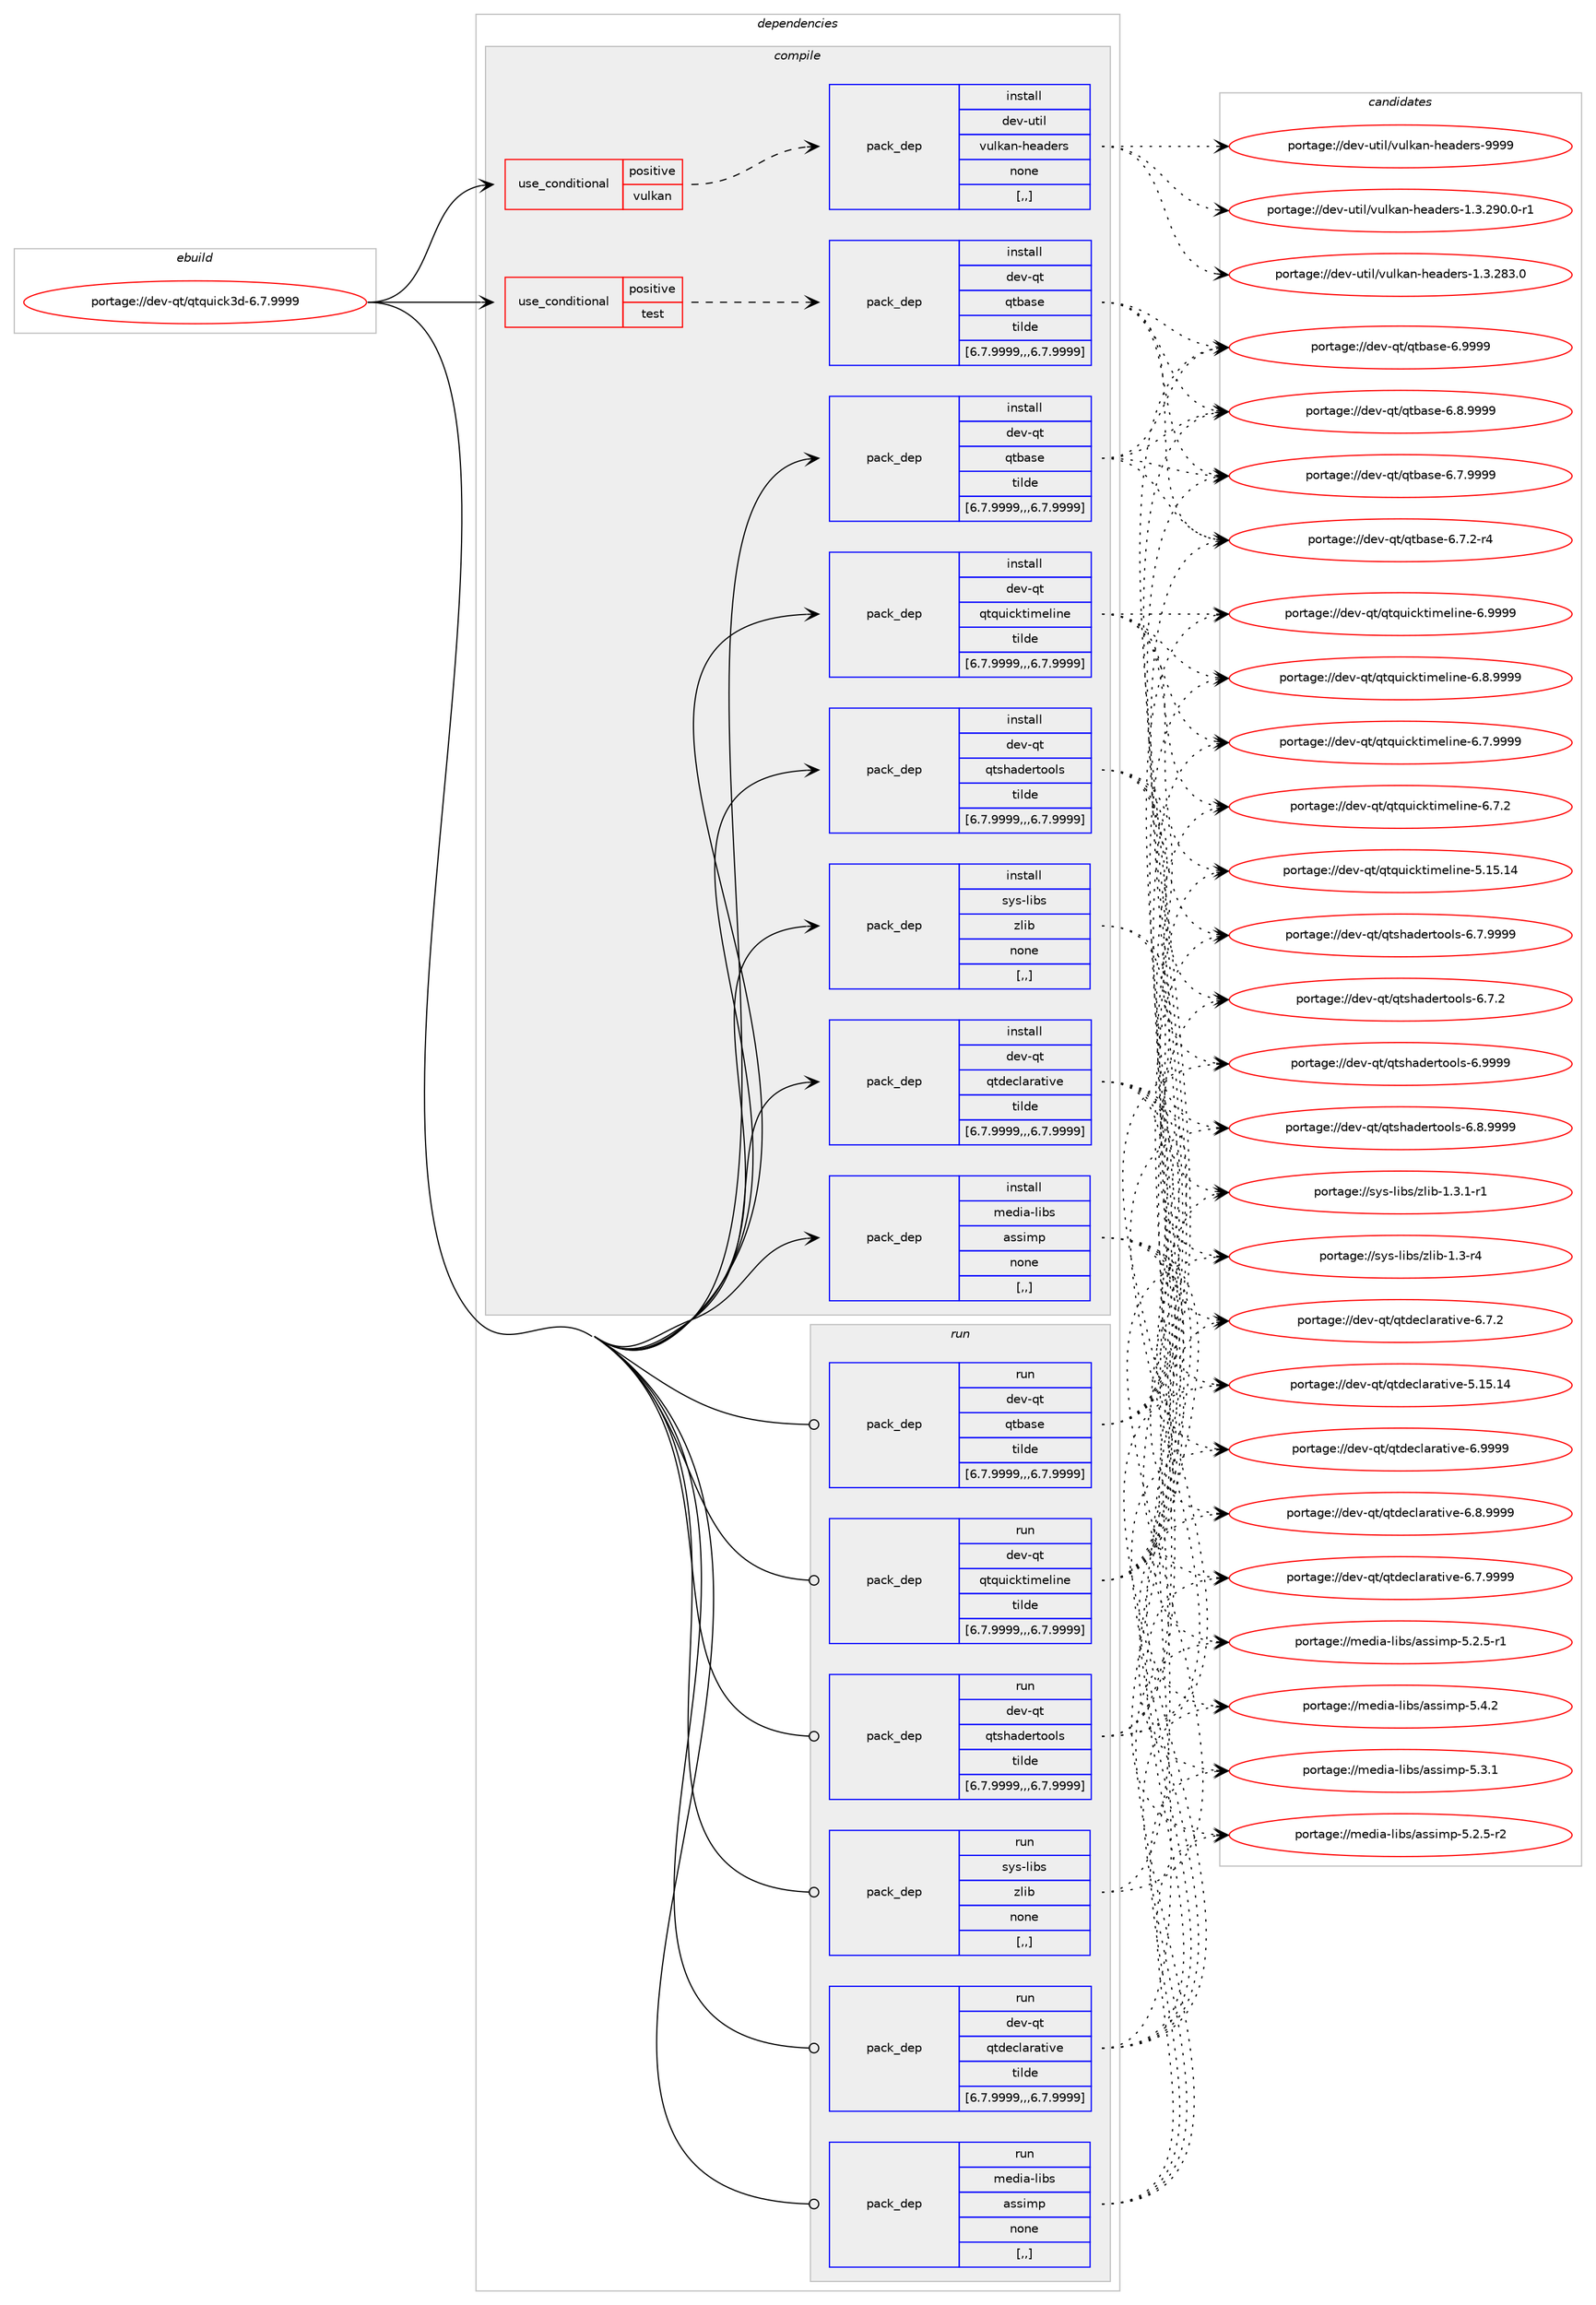 digraph prolog {

# *************
# Graph options
# *************

newrank=true;
concentrate=true;
compound=true;
graph [rankdir=LR,fontname=Helvetica,fontsize=10,ranksep=1.5];#, ranksep=2.5, nodesep=0.2];
edge  [arrowhead=vee];
node  [fontname=Helvetica,fontsize=10];

# **********
# The ebuild
# **********

subgraph cluster_leftcol {
color=gray;
label=<<i>ebuild</i>>;
id [label="portage://dev-qt/qtquick3d-6.7.9999", color=red, width=4, href="../dev-qt/qtquick3d-6.7.9999.svg"];
}

# ****************
# The dependencies
# ****************

subgraph cluster_midcol {
color=gray;
label=<<i>dependencies</i>>;
subgraph cluster_compile {
fillcolor="#eeeeee";
style=filled;
label=<<i>compile</i>>;
subgraph cond173030 {
dependency665976 [label=<<TABLE BORDER="0" CELLBORDER="1" CELLSPACING="0" CELLPADDING="4"><TR><TD ROWSPAN="3" CELLPADDING="10">use_conditional</TD></TR><TR><TD>positive</TD></TR><TR><TD>test</TD></TR></TABLE>>, shape=none, color=red];
subgraph pack488079 {
dependency665977 [label=<<TABLE BORDER="0" CELLBORDER="1" CELLSPACING="0" CELLPADDING="4" WIDTH="220"><TR><TD ROWSPAN="6" CELLPADDING="30">pack_dep</TD></TR><TR><TD WIDTH="110">install</TD></TR><TR><TD>dev-qt</TD></TR><TR><TD>qtbase</TD></TR><TR><TD>tilde</TD></TR><TR><TD>[6.7.9999,,,6.7.9999]</TD></TR></TABLE>>, shape=none, color=blue];
}
dependency665976:e -> dependency665977:w [weight=20,style="dashed",arrowhead="vee"];
}
id:e -> dependency665976:w [weight=20,style="solid",arrowhead="vee"];
subgraph cond173031 {
dependency665978 [label=<<TABLE BORDER="0" CELLBORDER="1" CELLSPACING="0" CELLPADDING="4"><TR><TD ROWSPAN="3" CELLPADDING="10">use_conditional</TD></TR><TR><TD>positive</TD></TR><TR><TD>vulkan</TD></TR></TABLE>>, shape=none, color=red];
subgraph pack488080 {
dependency665979 [label=<<TABLE BORDER="0" CELLBORDER="1" CELLSPACING="0" CELLPADDING="4" WIDTH="220"><TR><TD ROWSPAN="6" CELLPADDING="30">pack_dep</TD></TR><TR><TD WIDTH="110">install</TD></TR><TR><TD>dev-util</TD></TR><TR><TD>vulkan-headers</TD></TR><TR><TD>none</TD></TR><TR><TD>[,,]</TD></TR></TABLE>>, shape=none, color=blue];
}
dependency665978:e -> dependency665979:w [weight=20,style="dashed",arrowhead="vee"];
}
id:e -> dependency665978:w [weight=20,style="solid",arrowhead="vee"];
subgraph pack488081 {
dependency665980 [label=<<TABLE BORDER="0" CELLBORDER="1" CELLSPACING="0" CELLPADDING="4" WIDTH="220"><TR><TD ROWSPAN="6" CELLPADDING="30">pack_dep</TD></TR><TR><TD WIDTH="110">install</TD></TR><TR><TD>dev-qt</TD></TR><TR><TD>qtbase</TD></TR><TR><TD>tilde</TD></TR><TR><TD>[6.7.9999,,,6.7.9999]</TD></TR></TABLE>>, shape=none, color=blue];
}
id:e -> dependency665980:w [weight=20,style="solid",arrowhead="vee"];
subgraph pack488082 {
dependency665981 [label=<<TABLE BORDER="0" CELLBORDER="1" CELLSPACING="0" CELLPADDING="4" WIDTH="220"><TR><TD ROWSPAN="6" CELLPADDING="30">pack_dep</TD></TR><TR><TD WIDTH="110">install</TD></TR><TR><TD>dev-qt</TD></TR><TR><TD>qtdeclarative</TD></TR><TR><TD>tilde</TD></TR><TR><TD>[6.7.9999,,,6.7.9999]</TD></TR></TABLE>>, shape=none, color=blue];
}
id:e -> dependency665981:w [weight=20,style="solid",arrowhead="vee"];
subgraph pack488083 {
dependency665982 [label=<<TABLE BORDER="0" CELLBORDER="1" CELLSPACING="0" CELLPADDING="4" WIDTH="220"><TR><TD ROWSPAN="6" CELLPADDING="30">pack_dep</TD></TR><TR><TD WIDTH="110">install</TD></TR><TR><TD>dev-qt</TD></TR><TR><TD>qtquicktimeline</TD></TR><TR><TD>tilde</TD></TR><TR><TD>[6.7.9999,,,6.7.9999]</TD></TR></TABLE>>, shape=none, color=blue];
}
id:e -> dependency665982:w [weight=20,style="solid",arrowhead="vee"];
subgraph pack488084 {
dependency665983 [label=<<TABLE BORDER="0" CELLBORDER="1" CELLSPACING="0" CELLPADDING="4" WIDTH="220"><TR><TD ROWSPAN="6" CELLPADDING="30">pack_dep</TD></TR><TR><TD WIDTH="110">install</TD></TR><TR><TD>dev-qt</TD></TR><TR><TD>qtshadertools</TD></TR><TR><TD>tilde</TD></TR><TR><TD>[6.7.9999,,,6.7.9999]</TD></TR></TABLE>>, shape=none, color=blue];
}
id:e -> dependency665983:w [weight=20,style="solid",arrowhead="vee"];
subgraph pack488085 {
dependency665984 [label=<<TABLE BORDER="0" CELLBORDER="1" CELLSPACING="0" CELLPADDING="4" WIDTH="220"><TR><TD ROWSPAN="6" CELLPADDING="30">pack_dep</TD></TR><TR><TD WIDTH="110">install</TD></TR><TR><TD>media-libs</TD></TR><TR><TD>assimp</TD></TR><TR><TD>none</TD></TR><TR><TD>[,,]</TD></TR></TABLE>>, shape=none, color=blue];
}
id:e -> dependency665984:w [weight=20,style="solid",arrowhead="vee"];
subgraph pack488086 {
dependency665985 [label=<<TABLE BORDER="0" CELLBORDER="1" CELLSPACING="0" CELLPADDING="4" WIDTH="220"><TR><TD ROWSPAN="6" CELLPADDING="30">pack_dep</TD></TR><TR><TD WIDTH="110">install</TD></TR><TR><TD>sys-libs</TD></TR><TR><TD>zlib</TD></TR><TR><TD>none</TD></TR><TR><TD>[,,]</TD></TR></TABLE>>, shape=none, color=blue];
}
id:e -> dependency665985:w [weight=20,style="solid",arrowhead="vee"];
}
subgraph cluster_compileandrun {
fillcolor="#eeeeee";
style=filled;
label=<<i>compile and run</i>>;
}
subgraph cluster_run {
fillcolor="#eeeeee";
style=filled;
label=<<i>run</i>>;
subgraph pack488087 {
dependency665986 [label=<<TABLE BORDER="0" CELLBORDER="1" CELLSPACING="0" CELLPADDING="4" WIDTH="220"><TR><TD ROWSPAN="6" CELLPADDING="30">pack_dep</TD></TR><TR><TD WIDTH="110">run</TD></TR><TR><TD>dev-qt</TD></TR><TR><TD>qtbase</TD></TR><TR><TD>tilde</TD></TR><TR><TD>[6.7.9999,,,6.7.9999]</TD></TR></TABLE>>, shape=none, color=blue];
}
id:e -> dependency665986:w [weight=20,style="solid",arrowhead="odot"];
subgraph pack488088 {
dependency665987 [label=<<TABLE BORDER="0" CELLBORDER="1" CELLSPACING="0" CELLPADDING="4" WIDTH="220"><TR><TD ROWSPAN="6" CELLPADDING="30">pack_dep</TD></TR><TR><TD WIDTH="110">run</TD></TR><TR><TD>dev-qt</TD></TR><TR><TD>qtdeclarative</TD></TR><TR><TD>tilde</TD></TR><TR><TD>[6.7.9999,,,6.7.9999]</TD></TR></TABLE>>, shape=none, color=blue];
}
id:e -> dependency665987:w [weight=20,style="solid",arrowhead="odot"];
subgraph pack488089 {
dependency665988 [label=<<TABLE BORDER="0" CELLBORDER="1" CELLSPACING="0" CELLPADDING="4" WIDTH="220"><TR><TD ROWSPAN="6" CELLPADDING="30">pack_dep</TD></TR><TR><TD WIDTH="110">run</TD></TR><TR><TD>dev-qt</TD></TR><TR><TD>qtquicktimeline</TD></TR><TR><TD>tilde</TD></TR><TR><TD>[6.7.9999,,,6.7.9999]</TD></TR></TABLE>>, shape=none, color=blue];
}
id:e -> dependency665988:w [weight=20,style="solid",arrowhead="odot"];
subgraph pack488090 {
dependency665989 [label=<<TABLE BORDER="0" CELLBORDER="1" CELLSPACING="0" CELLPADDING="4" WIDTH="220"><TR><TD ROWSPAN="6" CELLPADDING="30">pack_dep</TD></TR><TR><TD WIDTH="110">run</TD></TR><TR><TD>dev-qt</TD></TR><TR><TD>qtshadertools</TD></TR><TR><TD>tilde</TD></TR><TR><TD>[6.7.9999,,,6.7.9999]</TD></TR></TABLE>>, shape=none, color=blue];
}
id:e -> dependency665989:w [weight=20,style="solid",arrowhead="odot"];
subgraph pack488091 {
dependency665990 [label=<<TABLE BORDER="0" CELLBORDER="1" CELLSPACING="0" CELLPADDING="4" WIDTH="220"><TR><TD ROWSPAN="6" CELLPADDING="30">pack_dep</TD></TR><TR><TD WIDTH="110">run</TD></TR><TR><TD>media-libs</TD></TR><TR><TD>assimp</TD></TR><TR><TD>none</TD></TR><TR><TD>[,,]</TD></TR></TABLE>>, shape=none, color=blue];
}
id:e -> dependency665990:w [weight=20,style="solid",arrowhead="odot"];
subgraph pack488092 {
dependency665991 [label=<<TABLE BORDER="0" CELLBORDER="1" CELLSPACING="0" CELLPADDING="4" WIDTH="220"><TR><TD ROWSPAN="6" CELLPADDING="30">pack_dep</TD></TR><TR><TD WIDTH="110">run</TD></TR><TR><TD>sys-libs</TD></TR><TR><TD>zlib</TD></TR><TR><TD>none</TD></TR><TR><TD>[,,]</TD></TR></TABLE>>, shape=none, color=blue];
}
id:e -> dependency665991:w [weight=20,style="solid",arrowhead="odot"];
}
}

# **************
# The candidates
# **************

subgraph cluster_choices {
rank=same;
color=gray;
label=<<i>candidates</i>>;

subgraph choice488079 {
color=black;
nodesep=1;
choice1001011184511311647113116989711510145544657575757 [label="portage://dev-qt/qtbase-6.9999", color=red, width=4,href="../dev-qt/qtbase-6.9999.svg"];
choice10010111845113116471131169897115101455446564657575757 [label="portage://dev-qt/qtbase-6.8.9999", color=red, width=4,href="../dev-qt/qtbase-6.8.9999.svg"];
choice10010111845113116471131169897115101455446554657575757 [label="portage://dev-qt/qtbase-6.7.9999", color=red, width=4,href="../dev-qt/qtbase-6.7.9999.svg"];
choice100101118451131164711311698971151014554465546504511452 [label="portage://dev-qt/qtbase-6.7.2-r4", color=red, width=4,href="../dev-qt/qtbase-6.7.2-r4.svg"];
dependency665977:e -> choice1001011184511311647113116989711510145544657575757:w [style=dotted,weight="100"];
dependency665977:e -> choice10010111845113116471131169897115101455446564657575757:w [style=dotted,weight="100"];
dependency665977:e -> choice10010111845113116471131169897115101455446554657575757:w [style=dotted,weight="100"];
dependency665977:e -> choice100101118451131164711311698971151014554465546504511452:w [style=dotted,weight="100"];
}
subgraph choice488080 {
color=black;
nodesep=1;
choice10010111845117116105108471181171081079711045104101971001011141154557575757 [label="portage://dev-util/vulkan-headers-9999", color=red, width=4,href="../dev-util/vulkan-headers-9999.svg"];
choice1001011184511711610510847118117108107971104510410197100101114115454946514650574846484511449 [label="portage://dev-util/vulkan-headers-1.3.290.0-r1", color=red, width=4,href="../dev-util/vulkan-headers-1.3.290.0-r1.svg"];
choice100101118451171161051084711811710810797110451041019710010111411545494651465056514648 [label="portage://dev-util/vulkan-headers-1.3.283.0", color=red, width=4,href="../dev-util/vulkan-headers-1.3.283.0.svg"];
dependency665979:e -> choice10010111845117116105108471181171081079711045104101971001011141154557575757:w [style=dotted,weight="100"];
dependency665979:e -> choice1001011184511711610510847118117108107971104510410197100101114115454946514650574846484511449:w [style=dotted,weight="100"];
dependency665979:e -> choice100101118451171161051084711811710810797110451041019710010111411545494651465056514648:w [style=dotted,weight="100"];
}
subgraph choice488081 {
color=black;
nodesep=1;
choice1001011184511311647113116989711510145544657575757 [label="portage://dev-qt/qtbase-6.9999", color=red, width=4,href="../dev-qt/qtbase-6.9999.svg"];
choice10010111845113116471131169897115101455446564657575757 [label="portage://dev-qt/qtbase-6.8.9999", color=red, width=4,href="../dev-qt/qtbase-6.8.9999.svg"];
choice10010111845113116471131169897115101455446554657575757 [label="portage://dev-qt/qtbase-6.7.9999", color=red, width=4,href="../dev-qt/qtbase-6.7.9999.svg"];
choice100101118451131164711311698971151014554465546504511452 [label="portage://dev-qt/qtbase-6.7.2-r4", color=red, width=4,href="../dev-qt/qtbase-6.7.2-r4.svg"];
dependency665980:e -> choice1001011184511311647113116989711510145544657575757:w [style=dotted,weight="100"];
dependency665980:e -> choice10010111845113116471131169897115101455446564657575757:w [style=dotted,weight="100"];
dependency665980:e -> choice10010111845113116471131169897115101455446554657575757:w [style=dotted,weight="100"];
dependency665980:e -> choice100101118451131164711311698971151014554465546504511452:w [style=dotted,weight="100"];
}
subgraph choice488082 {
color=black;
nodesep=1;
choice100101118451131164711311610010199108971149711610511810145544657575757 [label="portage://dev-qt/qtdeclarative-6.9999", color=red, width=4,href="../dev-qt/qtdeclarative-6.9999.svg"];
choice1001011184511311647113116100101991089711497116105118101455446564657575757 [label="portage://dev-qt/qtdeclarative-6.8.9999", color=red, width=4,href="../dev-qt/qtdeclarative-6.8.9999.svg"];
choice1001011184511311647113116100101991089711497116105118101455446554657575757 [label="portage://dev-qt/qtdeclarative-6.7.9999", color=red, width=4,href="../dev-qt/qtdeclarative-6.7.9999.svg"];
choice1001011184511311647113116100101991089711497116105118101455446554650 [label="portage://dev-qt/qtdeclarative-6.7.2", color=red, width=4,href="../dev-qt/qtdeclarative-6.7.2.svg"];
choice10010111845113116471131161001019910897114971161051181014553464953464952 [label="portage://dev-qt/qtdeclarative-5.15.14", color=red, width=4,href="../dev-qt/qtdeclarative-5.15.14.svg"];
dependency665981:e -> choice100101118451131164711311610010199108971149711610511810145544657575757:w [style=dotted,weight="100"];
dependency665981:e -> choice1001011184511311647113116100101991089711497116105118101455446564657575757:w [style=dotted,weight="100"];
dependency665981:e -> choice1001011184511311647113116100101991089711497116105118101455446554657575757:w [style=dotted,weight="100"];
dependency665981:e -> choice1001011184511311647113116100101991089711497116105118101455446554650:w [style=dotted,weight="100"];
dependency665981:e -> choice10010111845113116471131161001019910897114971161051181014553464953464952:w [style=dotted,weight="100"];
}
subgraph choice488083 {
color=black;
nodesep=1;
choice10010111845113116471131161131171059910711610510910110810511010145544657575757 [label="portage://dev-qt/qtquicktimeline-6.9999", color=red, width=4,href="../dev-qt/qtquicktimeline-6.9999.svg"];
choice100101118451131164711311611311710599107116105109101108105110101455446564657575757 [label="portage://dev-qt/qtquicktimeline-6.8.9999", color=red, width=4,href="../dev-qt/qtquicktimeline-6.8.9999.svg"];
choice100101118451131164711311611311710599107116105109101108105110101455446554657575757 [label="portage://dev-qt/qtquicktimeline-6.7.9999", color=red, width=4,href="../dev-qt/qtquicktimeline-6.7.9999.svg"];
choice100101118451131164711311611311710599107116105109101108105110101455446554650 [label="portage://dev-qt/qtquicktimeline-6.7.2", color=red, width=4,href="../dev-qt/qtquicktimeline-6.7.2.svg"];
choice1001011184511311647113116113117105991071161051091011081051101014553464953464952 [label="portage://dev-qt/qtquicktimeline-5.15.14", color=red, width=4,href="../dev-qt/qtquicktimeline-5.15.14.svg"];
dependency665982:e -> choice10010111845113116471131161131171059910711610510910110810511010145544657575757:w [style=dotted,weight="100"];
dependency665982:e -> choice100101118451131164711311611311710599107116105109101108105110101455446564657575757:w [style=dotted,weight="100"];
dependency665982:e -> choice100101118451131164711311611311710599107116105109101108105110101455446554657575757:w [style=dotted,weight="100"];
dependency665982:e -> choice100101118451131164711311611311710599107116105109101108105110101455446554650:w [style=dotted,weight="100"];
dependency665982:e -> choice1001011184511311647113116113117105991071161051091011081051101014553464953464952:w [style=dotted,weight="100"];
}
subgraph choice488084 {
color=black;
nodesep=1;
choice10010111845113116471131161151049710010111411611111110811545544657575757 [label="portage://dev-qt/qtshadertools-6.9999", color=red, width=4,href="../dev-qt/qtshadertools-6.9999.svg"];
choice100101118451131164711311611510497100101114116111111108115455446564657575757 [label="portage://dev-qt/qtshadertools-6.8.9999", color=red, width=4,href="../dev-qt/qtshadertools-6.8.9999.svg"];
choice100101118451131164711311611510497100101114116111111108115455446554657575757 [label="portage://dev-qt/qtshadertools-6.7.9999", color=red, width=4,href="../dev-qt/qtshadertools-6.7.9999.svg"];
choice100101118451131164711311611510497100101114116111111108115455446554650 [label="portage://dev-qt/qtshadertools-6.7.2", color=red, width=4,href="../dev-qt/qtshadertools-6.7.2.svg"];
dependency665983:e -> choice10010111845113116471131161151049710010111411611111110811545544657575757:w [style=dotted,weight="100"];
dependency665983:e -> choice100101118451131164711311611510497100101114116111111108115455446564657575757:w [style=dotted,weight="100"];
dependency665983:e -> choice100101118451131164711311611510497100101114116111111108115455446554657575757:w [style=dotted,weight="100"];
dependency665983:e -> choice100101118451131164711311611510497100101114116111111108115455446554650:w [style=dotted,weight="100"];
}
subgraph choice488085 {
color=black;
nodesep=1;
choice1091011001059745108105981154797115115105109112455346524650 [label="portage://media-libs/assimp-5.4.2", color=red, width=4,href="../media-libs/assimp-5.4.2.svg"];
choice1091011001059745108105981154797115115105109112455346514649 [label="portage://media-libs/assimp-5.3.1", color=red, width=4,href="../media-libs/assimp-5.3.1.svg"];
choice10910110010597451081059811547971151151051091124553465046534511450 [label="portage://media-libs/assimp-5.2.5-r2", color=red, width=4,href="../media-libs/assimp-5.2.5-r2.svg"];
choice10910110010597451081059811547971151151051091124553465046534511449 [label="portage://media-libs/assimp-5.2.5-r1", color=red, width=4,href="../media-libs/assimp-5.2.5-r1.svg"];
dependency665984:e -> choice1091011001059745108105981154797115115105109112455346524650:w [style=dotted,weight="100"];
dependency665984:e -> choice1091011001059745108105981154797115115105109112455346514649:w [style=dotted,weight="100"];
dependency665984:e -> choice10910110010597451081059811547971151151051091124553465046534511450:w [style=dotted,weight="100"];
dependency665984:e -> choice10910110010597451081059811547971151151051091124553465046534511449:w [style=dotted,weight="100"];
}
subgraph choice488086 {
color=black;
nodesep=1;
choice115121115451081059811547122108105984549465146494511449 [label="portage://sys-libs/zlib-1.3.1-r1", color=red, width=4,href="../sys-libs/zlib-1.3.1-r1.svg"];
choice11512111545108105981154712210810598454946514511452 [label="portage://sys-libs/zlib-1.3-r4", color=red, width=4,href="../sys-libs/zlib-1.3-r4.svg"];
dependency665985:e -> choice115121115451081059811547122108105984549465146494511449:w [style=dotted,weight="100"];
dependency665985:e -> choice11512111545108105981154712210810598454946514511452:w [style=dotted,weight="100"];
}
subgraph choice488087 {
color=black;
nodesep=1;
choice1001011184511311647113116989711510145544657575757 [label="portage://dev-qt/qtbase-6.9999", color=red, width=4,href="../dev-qt/qtbase-6.9999.svg"];
choice10010111845113116471131169897115101455446564657575757 [label="portage://dev-qt/qtbase-6.8.9999", color=red, width=4,href="../dev-qt/qtbase-6.8.9999.svg"];
choice10010111845113116471131169897115101455446554657575757 [label="portage://dev-qt/qtbase-6.7.9999", color=red, width=4,href="../dev-qt/qtbase-6.7.9999.svg"];
choice100101118451131164711311698971151014554465546504511452 [label="portage://dev-qt/qtbase-6.7.2-r4", color=red, width=4,href="../dev-qt/qtbase-6.7.2-r4.svg"];
dependency665986:e -> choice1001011184511311647113116989711510145544657575757:w [style=dotted,weight="100"];
dependency665986:e -> choice10010111845113116471131169897115101455446564657575757:w [style=dotted,weight="100"];
dependency665986:e -> choice10010111845113116471131169897115101455446554657575757:w [style=dotted,weight="100"];
dependency665986:e -> choice100101118451131164711311698971151014554465546504511452:w [style=dotted,weight="100"];
}
subgraph choice488088 {
color=black;
nodesep=1;
choice100101118451131164711311610010199108971149711610511810145544657575757 [label="portage://dev-qt/qtdeclarative-6.9999", color=red, width=4,href="../dev-qt/qtdeclarative-6.9999.svg"];
choice1001011184511311647113116100101991089711497116105118101455446564657575757 [label="portage://dev-qt/qtdeclarative-6.8.9999", color=red, width=4,href="../dev-qt/qtdeclarative-6.8.9999.svg"];
choice1001011184511311647113116100101991089711497116105118101455446554657575757 [label="portage://dev-qt/qtdeclarative-6.7.9999", color=red, width=4,href="../dev-qt/qtdeclarative-6.7.9999.svg"];
choice1001011184511311647113116100101991089711497116105118101455446554650 [label="portage://dev-qt/qtdeclarative-6.7.2", color=red, width=4,href="../dev-qt/qtdeclarative-6.7.2.svg"];
choice10010111845113116471131161001019910897114971161051181014553464953464952 [label="portage://dev-qt/qtdeclarative-5.15.14", color=red, width=4,href="../dev-qt/qtdeclarative-5.15.14.svg"];
dependency665987:e -> choice100101118451131164711311610010199108971149711610511810145544657575757:w [style=dotted,weight="100"];
dependency665987:e -> choice1001011184511311647113116100101991089711497116105118101455446564657575757:w [style=dotted,weight="100"];
dependency665987:e -> choice1001011184511311647113116100101991089711497116105118101455446554657575757:w [style=dotted,weight="100"];
dependency665987:e -> choice1001011184511311647113116100101991089711497116105118101455446554650:w [style=dotted,weight="100"];
dependency665987:e -> choice10010111845113116471131161001019910897114971161051181014553464953464952:w [style=dotted,weight="100"];
}
subgraph choice488089 {
color=black;
nodesep=1;
choice10010111845113116471131161131171059910711610510910110810511010145544657575757 [label="portage://dev-qt/qtquicktimeline-6.9999", color=red, width=4,href="../dev-qt/qtquicktimeline-6.9999.svg"];
choice100101118451131164711311611311710599107116105109101108105110101455446564657575757 [label="portage://dev-qt/qtquicktimeline-6.8.9999", color=red, width=4,href="../dev-qt/qtquicktimeline-6.8.9999.svg"];
choice100101118451131164711311611311710599107116105109101108105110101455446554657575757 [label="portage://dev-qt/qtquicktimeline-6.7.9999", color=red, width=4,href="../dev-qt/qtquicktimeline-6.7.9999.svg"];
choice100101118451131164711311611311710599107116105109101108105110101455446554650 [label="portage://dev-qt/qtquicktimeline-6.7.2", color=red, width=4,href="../dev-qt/qtquicktimeline-6.7.2.svg"];
choice1001011184511311647113116113117105991071161051091011081051101014553464953464952 [label="portage://dev-qt/qtquicktimeline-5.15.14", color=red, width=4,href="../dev-qt/qtquicktimeline-5.15.14.svg"];
dependency665988:e -> choice10010111845113116471131161131171059910711610510910110810511010145544657575757:w [style=dotted,weight="100"];
dependency665988:e -> choice100101118451131164711311611311710599107116105109101108105110101455446564657575757:w [style=dotted,weight="100"];
dependency665988:e -> choice100101118451131164711311611311710599107116105109101108105110101455446554657575757:w [style=dotted,weight="100"];
dependency665988:e -> choice100101118451131164711311611311710599107116105109101108105110101455446554650:w [style=dotted,weight="100"];
dependency665988:e -> choice1001011184511311647113116113117105991071161051091011081051101014553464953464952:w [style=dotted,weight="100"];
}
subgraph choice488090 {
color=black;
nodesep=1;
choice10010111845113116471131161151049710010111411611111110811545544657575757 [label="portage://dev-qt/qtshadertools-6.9999", color=red, width=4,href="../dev-qt/qtshadertools-6.9999.svg"];
choice100101118451131164711311611510497100101114116111111108115455446564657575757 [label="portage://dev-qt/qtshadertools-6.8.9999", color=red, width=4,href="../dev-qt/qtshadertools-6.8.9999.svg"];
choice100101118451131164711311611510497100101114116111111108115455446554657575757 [label="portage://dev-qt/qtshadertools-6.7.9999", color=red, width=4,href="../dev-qt/qtshadertools-6.7.9999.svg"];
choice100101118451131164711311611510497100101114116111111108115455446554650 [label="portage://dev-qt/qtshadertools-6.7.2", color=red, width=4,href="../dev-qt/qtshadertools-6.7.2.svg"];
dependency665989:e -> choice10010111845113116471131161151049710010111411611111110811545544657575757:w [style=dotted,weight="100"];
dependency665989:e -> choice100101118451131164711311611510497100101114116111111108115455446564657575757:w [style=dotted,weight="100"];
dependency665989:e -> choice100101118451131164711311611510497100101114116111111108115455446554657575757:w [style=dotted,weight="100"];
dependency665989:e -> choice100101118451131164711311611510497100101114116111111108115455446554650:w [style=dotted,weight="100"];
}
subgraph choice488091 {
color=black;
nodesep=1;
choice1091011001059745108105981154797115115105109112455346524650 [label="portage://media-libs/assimp-5.4.2", color=red, width=4,href="../media-libs/assimp-5.4.2.svg"];
choice1091011001059745108105981154797115115105109112455346514649 [label="portage://media-libs/assimp-5.3.1", color=red, width=4,href="../media-libs/assimp-5.3.1.svg"];
choice10910110010597451081059811547971151151051091124553465046534511450 [label="portage://media-libs/assimp-5.2.5-r2", color=red, width=4,href="../media-libs/assimp-5.2.5-r2.svg"];
choice10910110010597451081059811547971151151051091124553465046534511449 [label="portage://media-libs/assimp-5.2.5-r1", color=red, width=4,href="../media-libs/assimp-5.2.5-r1.svg"];
dependency665990:e -> choice1091011001059745108105981154797115115105109112455346524650:w [style=dotted,weight="100"];
dependency665990:e -> choice1091011001059745108105981154797115115105109112455346514649:w [style=dotted,weight="100"];
dependency665990:e -> choice10910110010597451081059811547971151151051091124553465046534511450:w [style=dotted,weight="100"];
dependency665990:e -> choice10910110010597451081059811547971151151051091124553465046534511449:w [style=dotted,weight="100"];
}
subgraph choice488092 {
color=black;
nodesep=1;
choice115121115451081059811547122108105984549465146494511449 [label="portage://sys-libs/zlib-1.3.1-r1", color=red, width=4,href="../sys-libs/zlib-1.3.1-r1.svg"];
choice11512111545108105981154712210810598454946514511452 [label="portage://sys-libs/zlib-1.3-r4", color=red, width=4,href="../sys-libs/zlib-1.3-r4.svg"];
dependency665991:e -> choice115121115451081059811547122108105984549465146494511449:w [style=dotted,weight="100"];
dependency665991:e -> choice11512111545108105981154712210810598454946514511452:w [style=dotted,weight="100"];
}
}

}

